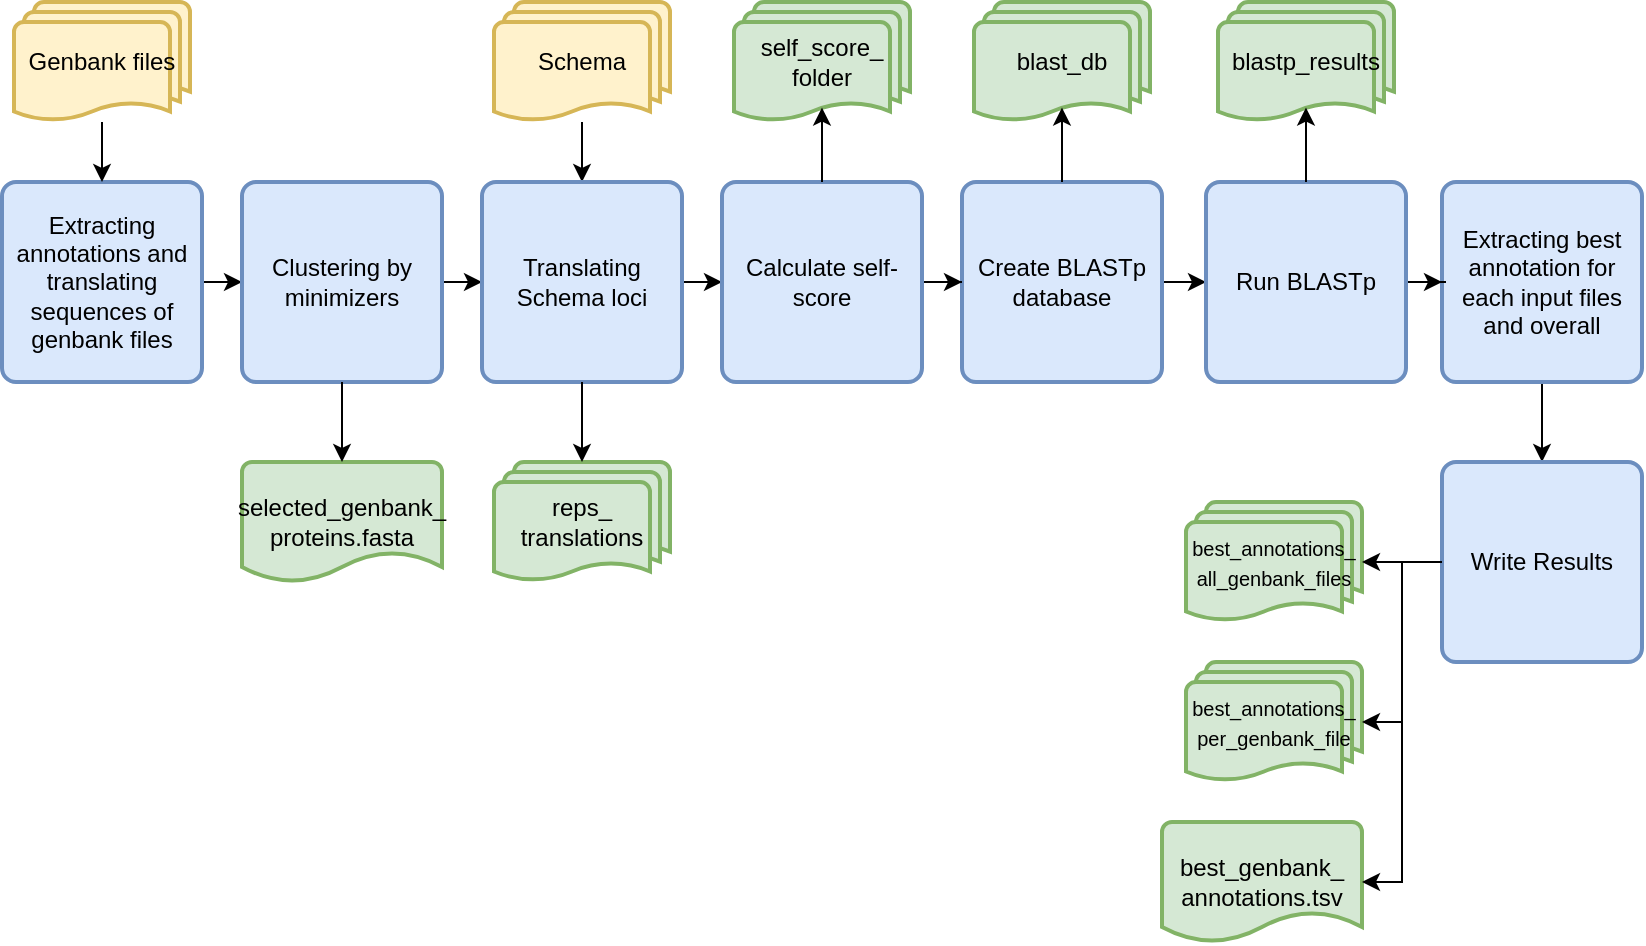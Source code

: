 <mxfile version="25.0.3">
  <diagram name="Page-1" id="vI1ZFkF_VZ9kpP50E2va">
    <mxGraphModel dx="1364" dy="799" grid="1" gridSize="10" guides="1" tooltips="1" connect="1" arrows="1" fold="1" page="1" pageScale="1" pageWidth="850" pageHeight="1100" math="0" shadow="0">
      <root>
        <mxCell id="0" />
        <mxCell id="1" parent="0" />
        <mxCell id="fPaXjcl1kV30KWy46vOE-5" style="edgeStyle=orthogonalEdgeStyle;rounded=0;orthogonalLoop=1;jettySize=auto;html=1;entryX=0;entryY=0.5;entryDx=0;entryDy=0;" parent="1" source="fPaXjcl1kV30KWy46vOE-1" target="fPaXjcl1kV30KWy46vOE-4" edge="1">
          <mxGeometry relative="1" as="geometry" />
        </mxCell>
        <mxCell id="fPaXjcl1kV30KWy46vOE-1" value="Extracting annotations and translating sequences of genbank files" style="rounded=1;whiteSpace=wrap;html=1;absoluteArcSize=1;arcSize=14;strokeWidth=2;fillColor=#dae8fc;strokeColor=#6c8ebf;" parent="1" vertex="1">
          <mxGeometry x="10" y="100" width="100" height="100" as="geometry" />
        </mxCell>
        <mxCell id="fPaXjcl1kV30KWy46vOE-3" style="edgeStyle=orthogonalEdgeStyle;rounded=0;orthogonalLoop=1;jettySize=auto;html=1;entryX=0.5;entryY=0;entryDx=0;entryDy=0;" parent="1" source="fPaXjcl1kV30KWy46vOE-2" target="fPaXjcl1kV30KWy46vOE-1" edge="1">
          <mxGeometry relative="1" as="geometry" />
        </mxCell>
        <mxCell id="fPaXjcl1kV30KWy46vOE-2" value="Genbank files" style="strokeWidth=2;html=1;shape=mxgraph.flowchart.multi-document;whiteSpace=wrap;fillColor=#fff2cc;strokeColor=#d6b656;" parent="1" vertex="1">
          <mxGeometry x="16" y="10" width="88" height="60" as="geometry" />
        </mxCell>
        <mxCell id="fPaXjcl1kV30KWy46vOE-10" style="edgeStyle=orthogonalEdgeStyle;rounded=0;orthogonalLoop=1;jettySize=auto;html=1;entryX=0;entryY=0.5;entryDx=0;entryDy=0;" parent="1" source="fPaXjcl1kV30KWy46vOE-4" target="fPaXjcl1kV30KWy46vOE-9" edge="1">
          <mxGeometry relative="1" as="geometry" />
        </mxCell>
        <mxCell id="fPaXjcl1kV30KWy46vOE-4" value="Clustering by minimizers" style="rounded=1;whiteSpace=wrap;html=1;absoluteArcSize=1;arcSize=14;strokeWidth=2;fillColor=#dae8fc;strokeColor=#6c8ebf;" parent="1" vertex="1">
          <mxGeometry x="130" y="100" width="100" height="100" as="geometry" />
        </mxCell>
        <mxCell id="9kaDLu1qKZGZK0Ud_UY_-7" style="edgeStyle=orthogonalEdgeStyle;rounded=0;orthogonalLoop=1;jettySize=auto;html=1;entryX=0;entryY=0.5;entryDx=0;entryDy=0;" edge="1" parent="1" source="fPaXjcl1kV30KWy46vOE-6" target="9kaDLu1qKZGZK0Ud_UY_-6">
          <mxGeometry relative="1" as="geometry" />
        </mxCell>
        <mxCell id="fPaXjcl1kV30KWy46vOE-6" value="Create BLASTp database" style="rounded=1;whiteSpace=wrap;html=1;absoluteArcSize=1;arcSize=14;strokeWidth=2;fillColor=#dae8fc;strokeColor=#6c8ebf;" parent="1" vertex="1">
          <mxGeometry x="490" y="100" width="100" height="100" as="geometry" />
        </mxCell>
        <mxCell id="fPaXjcl1kV30KWy46vOE-11" style="edgeStyle=orthogonalEdgeStyle;rounded=0;orthogonalLoop=1;jettySize=auto;html=1;" parent="1" source="fPaXjcl1kV30KWy46vOE-8" target="fPaXjcl1kV30KWy46vOE-9" edge="1">
          <mxGeometry relative="1" as="geometry" />
        </mxCell>
        <mxCell id="fPaXjcl1kV30KWy46vOE-8" value="Schema" style="strokeWidth=2;html=1;shape=mxgraph.flowchart.multi-document;whiteSpace=wrap;fillColor=#fff2cc;strokeColor=#d6b656;" parent="1" vertex="1">
          <mxGeometry x="256" y="10" width="88" height="60" as="geometry" />
        </mxCell>
        <mxCell id="9kaDLu1qKZGZK0Ud_UY_-2" style="edgeStyle=orthogonalEdgeStyle;rounded=0;orthogonalLoop=1;jettySize=auto;html=1;" edge="1" parent="1" source="fPaXjcl1kV30KWy46vOE-9" target="9kaDLu1qKZGZK0Ud_UY_-1">
          <mxGeometry relative="1" as="geometry" />
        </mxCell>
        <mxCell id="fPaXjcl1kV30KWy46vOE-9" value="Translating Schema loci" style="rounded=1;whiteSpace=wrap;html=1;absoluteArcSize=1;arcSize=14;strokeWidth=2;fillColor=#dae8fc;strokeColor=#6c8ebf;" parent="1" vertex="1">
          <mxGeometry x="250" y="100" width="100" height="100" as="geometry" />
        </mxCell>
        <mxCell id="fPaXjcl1kV30KWy46vOE-13" value="reps_&lt;div&gt;translations&lt;/div&gt;" style="strokeWidth=2;html=1;shape=mxgraph.flowchart.multi-document;whiteSpace=wrap;fillColor=#d5e8d4;strokeColor=#82b366;" parent="1" vertex="1">
          <mxGeometry x="256" y="240" width="88" height="60" as="geometry" />
        </mxCell>
        <mxCell id="fPaXjcl1kV30KWy46vOE-14" style="edgeStyle=orthogonalEdgeStyle;rounded=0;orthogonalLoop=1;jettySize=auto;html=1;entryX=0.5;entryY=0;entryDx=0;entryDy=0;entryPerimeter=0;" parent="1" source="fPaXjcl1kV30KWy46vOE-9" target="fPaXjcl1kV30KWy46vOE-13" edge="1">
          <mxGeometry relative="1" as="geometry" />
        </mxCell>
        <mxCell id="fPaXjcl1kV30KWy46vOE-15" value="selected_genbank_&lt;div&gt;proteins.fasta&lt;/div&gt;" style="strokeWidth=2;html=1;shape=mxgraph.flowchart.document2;whiteSpace=wrap;size=0.25;fillColor=#d5e8d4;strokeColor=#82b366;" parent="1" vertex="1">
          <mxGeometry x="130" y="240" width="100" height="60" as="geometry" />
        </mxCell>
        <mxCell id="fPaXjcl1kV30KWy46vOE-16" style="edgeStyle=orthogonalEdgeStyle;rounded=0;orthogonalLoop=1;jettySize=auto;html=1;entryX=0.5;entryY=0;entryDx=0;entryDy=0;entryPerimeter=0;" parent="1" source="fPaXjcl1kV30KWy46vOE-4" target="fPaXjcl1kV30KWy46vOE-15" edge="1">
          <mxGeometry relative="1" as="geometry" />
        </mxCell>
        <mxCell id="fPaXjcl1kV30KWy46vOE-17" value="blast_db" style="strokeWidth=2;html=1;shape=mxgraph.flowchart.multi-document;whiteSpace=wrap;fillColor=#d5e8d4;strokeColor=#82b366;" parent="1" vertex="1">
          <mxGeometry x="496" y="10" width="88" height="60" as="geometry" />
        </mxCell>
        <mxCell id="fPaXjcl1kV30KWy46vOE-22" style="edgeStyle=orthogonalEdgeStyle;rounded=0;orthogonalLoop=1;jettySize=auto;html=1;entryX=0.5;entryY=0;entryDx=0;entryDy=0;" parent="1" source="fPaXjcl1kV30KWy46vOE-19" target="fPaXjcl1kV30KWy46vOE-21" edge="1">
          <mxGeometry relative="1" as="geometry" />
        </mxCell>
        <mxCell id="fPaXjcl1kV30KWy46vOE-19" value="Extracting best annotation for each input files and overall" style="rounded=1;whiteSpace=wrap;html=1;absoluteArcSize=1;arcSize=14;strokeWidth=2;fillColor=#dae8fc;strokeColor=#6c8ebf;" parent="1" vertex="1">
          <mxGeometry x="730" y="100" width="100" height="100" as="geometry" />
        </mxCell>
        <mxCell id="fPaXjcl1kV30KWy46vOE-21" value="Write Results" style="rounded=1;whiteSpace=wrap;html=1;absoluteArcSize=1;arcSize=14;strokeWidth=2;fillColor=#dae8fc;strokeColor=#6c8ebf;" parent="1" vertex="1">
          <mxGeometry x="730" y="240" width="100" height="100" as="geometry" />
        </mxCell>
        <mxCell id="fPaXjcl1kV30KWy46vOE-23" value="&lt;font style=&quot;font-size: 10px;&quot;&gt;best_annotations_&lt;/font&gt;&lt;div&gt;&lt;font style=&quot;font-size: 10px;&quot;&gt;all_genbank_files&lt;/font&gt;&lt;/div&gt;" style="strokeWidth=2;html=1;shape=mxgraph.flowchart.multi-document;whiteSpace=wrap;fillColor=#d5e8d4;strokeColor=#82b366;" parent="1" vertex="1">
          <mxGeometry x="602" y="260" width="88" height="60" as="geometry" />
        </mxCell>
        <mxCell id="fPaXjcl1kV30KWy46vOE-25" style="edgeStyle=orthogonalEdgeStyle;rounded=0;orthogonalLoop=1;jettySize=auto;html=1;entryX=1;entryY=0.5;entryDx=0;entryDy=0;entryPerimeter=0;" parent="1" source="fPaXjcl1kV30KWy46vOE-21" target="fPaXjcl1kV30KWy46vOE-23" edge="1">
          <mxGeometry relative="1" as="geometry" />
        </mxCell>
        <mxCell id="fPaXjcl1kV30KWy46vOE-26" value="&lt;font style=&quot;font-size: 10px;&quot;&gt;best_annotations_&lt;/font&gt;&lt;div&gt;&lt;font style=&quot;font-size: 10px;&quot;&gt;per_genbank_file&lt;/font&gt;&lt;/div&gt;" style="strokeWidth=2;html=1;shape=mxgraph.flowchart.multi-document;whiteSpace=wrap;fillColor=#d5e8d4;strokeColor=#82b366;" parent="1" vertex="1">
          <mxGeometry x="602" y="340" width="88" height="60" as="geometry" />
        </mxCell>
        <mxCell id="fPaXjcl1kV30KWy46vOE-27" style="edgeStyle=orthogonalEdgeStyle;rounded=0;orthogonalLoop=1;jettySize=auto;html=1;entryX=1;entryY=0.5;entryDx=0;entryDy=0;entryPerimeter=0;" parent="1" source="fPaXjcl1kV30KWy46vOE-21" target="fPaXjcl1kV30KWy46vOE-26" edge="1">
          <mxGeometry relative="1" as="geometry" />
        </mxCell>
        <mxCell id="fPaXjcl1kV30KWy46vOE-28" value="best_genbank_&lt;div&gt;annotations.tsv&lt;/div&gt;" style="strokeWidth=2;html=1;shape=mxgraph.flowchart.document2;whiteSpace=wrap;size=0.25;fillColor=#d5e8d4;strokeColor=#82b366;" parent="1" vertex="1">
          <mxGeometry x="590" y="420" width="100" height="60" as="geometry" />
        </mxCell>
        <mxCell id="fPaXjcl1kV30KWy46vOE-30" style="edgeStyle=orthogonalEdgeStyle;rounded=0;orthogonalLoop=1;jettySize=auto;html=1;entryX=0.5;entryY=0.88;entryDx=0;entryDy=0;entryPerimeter=0;" parent="1" source="fPaXjcl1kV30KWy46vOE-6" target="fPaXjcl1kV30KWy46vOE-17" edge="1">
          <mxGeometry relative="1" as="geometry" />
        </mxCell>
        <mxCell id="fPaXjcl1kV30KWy46vOE-31" style="edgeStyle=orthogonalEdgeStyle;rounded=0;orthogonalLoop=1;jettySize=auto;html=1;entryX=1;entryY=0.5;entryDx=0;entryDy=0;entryPerimeter=0;" parent="1" source="fPaXjcl1kV30KWy46vOE-21" target="fPaXjcl1kV30KWy46vOE-28" edge="1">
          <mxGeometry relative="1" as="geometry" />
        </mxCell>
        <mxCell id="9kaDLu1qKZGZK0Ud_UY_-3" style="edgeStyle=orthogonalEdgeStyle;rounded=0;orthogonalLoop=1;jettySize=auto;html=1;" edge="1" parent="1" source="9kaDLu1qKZGZK0Ud_UY_-1" target="fPaXjcl1kV30KWy46vOE-6">
          <mxGeometry relative="1" as="geometry" />
        </mxCell>
        <mxCell id="9kaDLu1qKZGZK0Ud_UY_-1" value="Calculate self-score" style="rounded=1;whiteSpace=wrap;html=1;absoluteArcSize=1;arcSize=14;strokeWidth=2;fillColor=#dae8fc;strokeColor=#6c8ebf;" vertex="1" parent="1">
          <mxGeometry x="370" y="100" width="100" height="100" as="geometry" />
        </mxCell>
        <mxCell id="9kaDLu1qKZGZK0Ud_UY_-4" value="self_score_&lt;div&gt;folder&lt;/div&gt;" style="strokeWidth=2;html=1;shape=mxgraph.flowchart.multi-document;whiteSpace=wrap;fillColor=#d5e8d4;strokeColor=#82b366;" vertex="1" parent="1">
          <mxGeometry x="376" y="10" width="88" height="60" as="geometry" />
        </mxCell>
        <mxCell id="9kaDLu1qKZGZK0Ud_UY_-5" style="edgeStyle=orthogonalEdgeStyle;rounded=0;orthogonalLoop=1;jettySize=auto;html=1;entryX=0.5;entryY=0.88;entryDx=0;entryDy=0;entryPerimeter=0;" edge="1" parent="1" source="9kaDLu1qKZGZK0Ud_UY_-1" target="9kaDLu1qKZGZK0Ud_UY_-4">
          <mxGeometry relative="1" as="geometry" />
        </mxCell>
        <mxCell id="9kaDLu1qKZGZK0Ud_UY_-8" style="edgeStyle=orthogonalEdgeStyle;rounded=0;orthogonalLoop=1;jettySize=auto;html=1;entryX=0;entryY=0.5;entryDx=0;entryDy=0;" edge="1" parent="1" source="9kaDLu1qKZGZK0Ud_UY_-6" target="fPaXjcl1kV30KWy46vOE-19">
          <mxGeometry relative="1" as="geometry" />
        </mxCell>
        <mxCell id="9kaDLu1qKZGZK0Ud_UY_-6" value="Run BLASTp" style="rounded=1;whiteSpace=wrap;html=1;absoluteArcSize=1;arcSize=14;strokeWidth=2;fillColor=#dae8fc;strokeColor=#6c8ebf;" vertex="1" parent="1">
          <mxGeometry x="612" y="100" width="100" height="100" as="geometry" />
        </mxCell>
        <mxCell id="9kaDLu1qKZGZK0Ud_UY_-9" value="blastp_results" style="strokeWidth=2;html=1;shape=mxgraph.flowchart.multi-document;whiteSpace=wrap;fillColor=#d5e8d4;strokeColor=#82b366;" vertex="1" parent="1">
          <mxGeometry x="618" y="10" width="88" height="60" as="geometry" />
        </mxCell>
        <mxCell id="9kaDLu1qKZGZK0Ud_UY_-10" style="edgeStyle=orthogonalEdgeStyle;rounded=0;orthogonalLoop=1;jettySize=auto;html=1;entryX=0.5;entryY=0.88;entryDx=0;entryDy=0;entryPerimeter=0;" edge="1" parent="1" source="9kaDLu1qKZGZK0Ud_UY_-6" target="9kaDLu1qKZGZK0Ud_UY_-9">
          <mxGeometry relative="1" as="geometry" />
        </mxCell>
      </root>
    </mxGraphModel>
  </diagram>
</mxfile>
